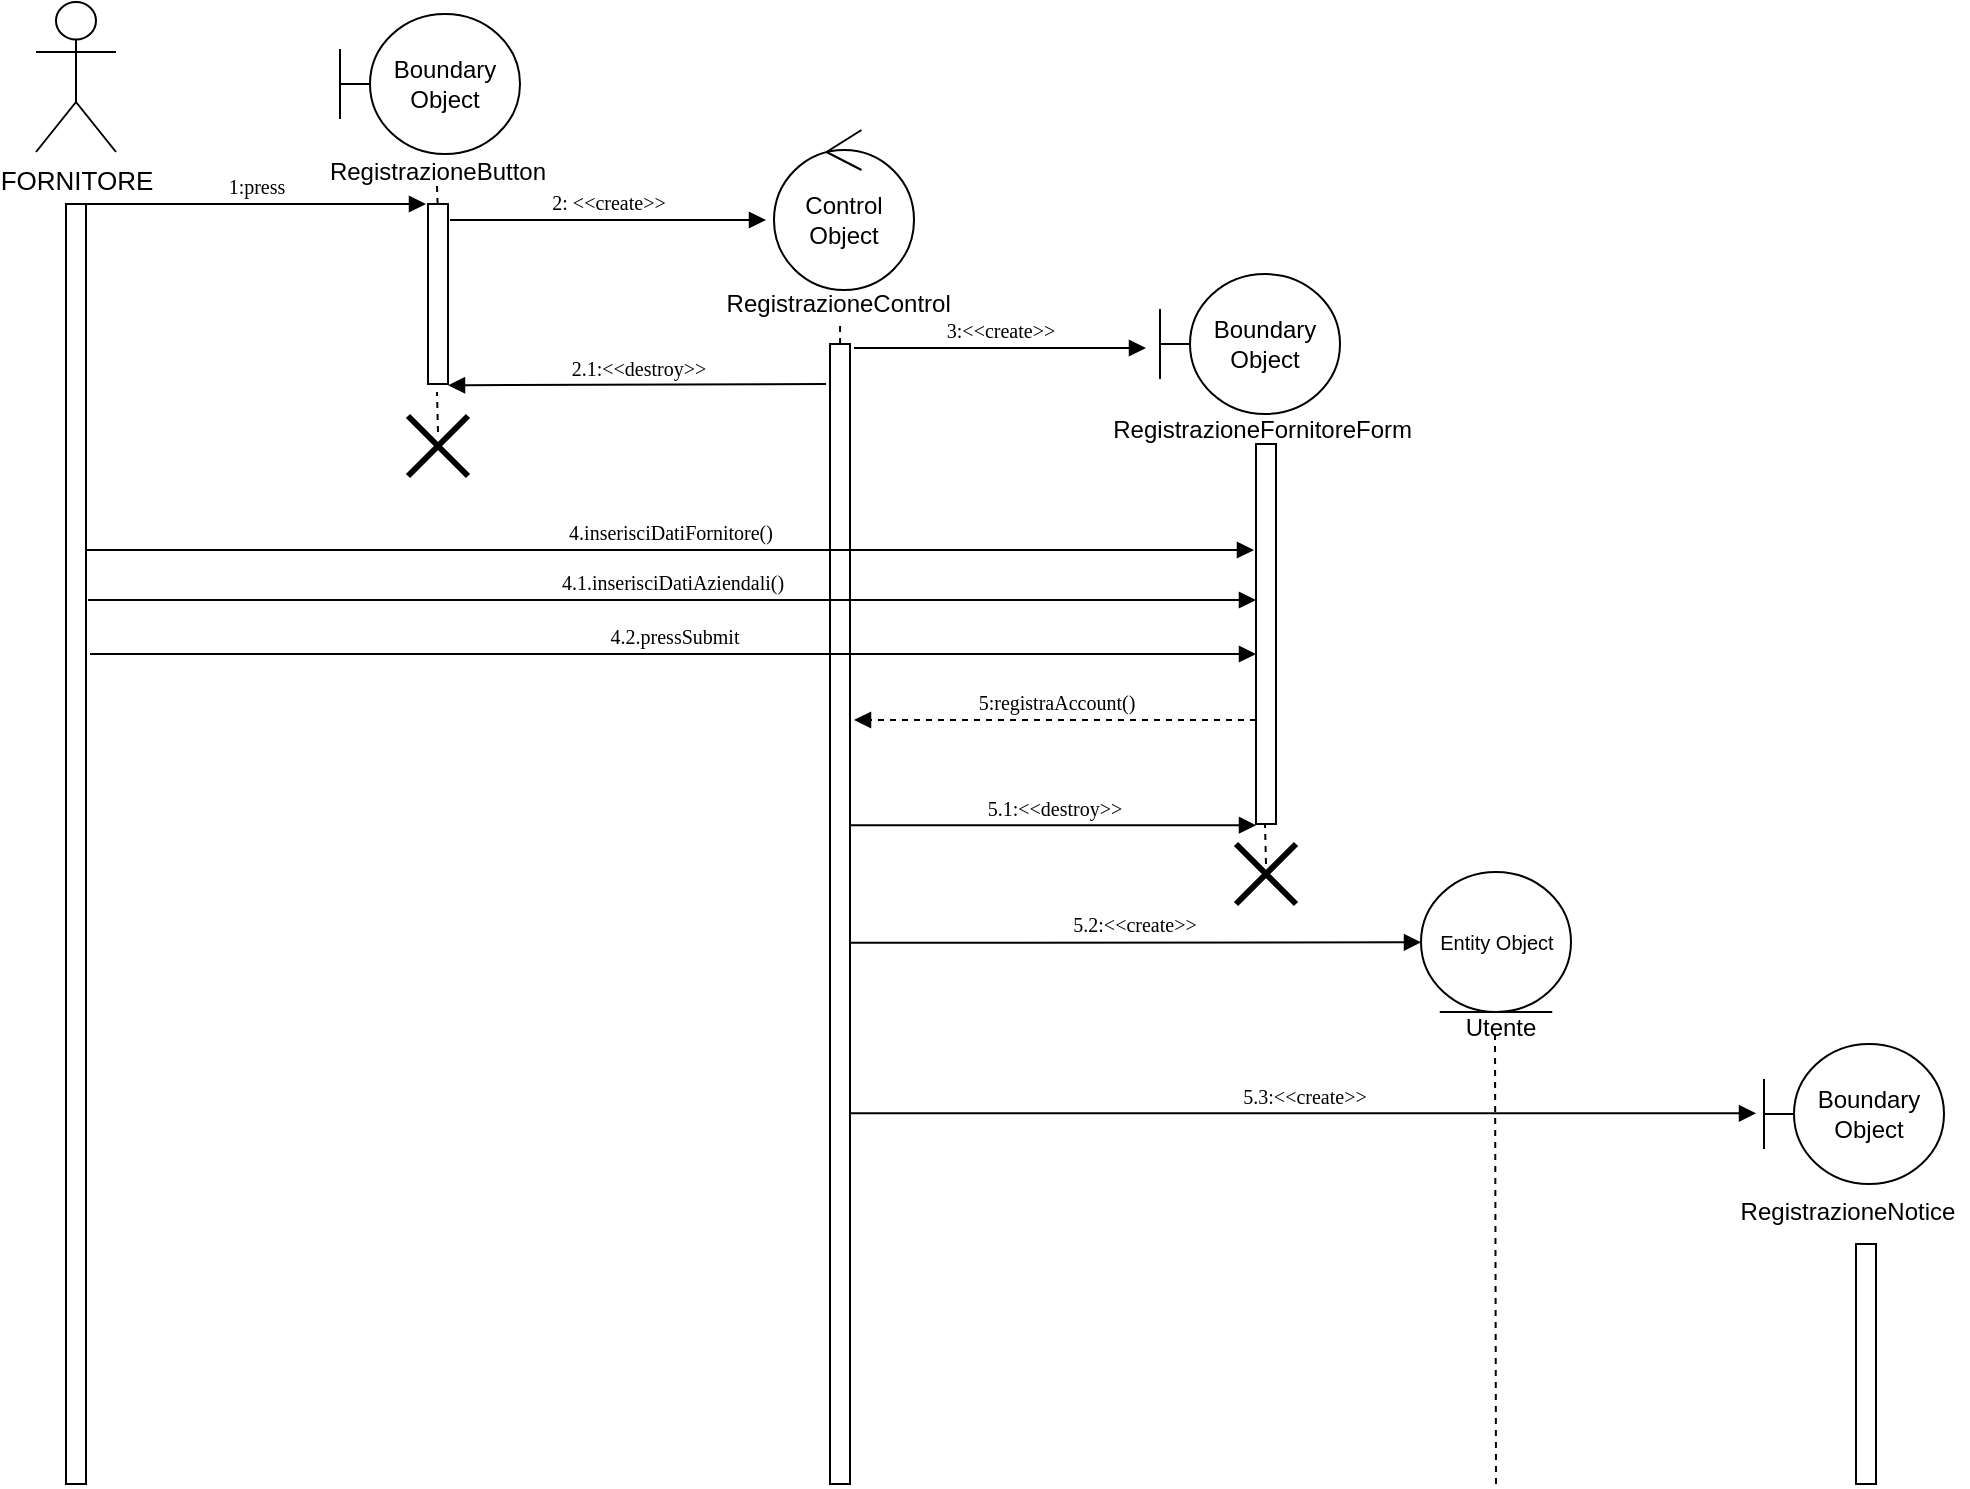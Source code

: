 <mxfile version="13.10.4" type="device"><diagram name="Page-1" id="13e1069c-82ec-6db2-03f1-153e76fe0fe0"><mxGraphModel dx="946" dy="589" grid="1" gridSize="10" guides="1" tooltips="1" connect="1" arrows="1" fold="1" page="1" pageScale="1" pageWidth="827" pageHeight="1169" background="#ffffff" math="0" shadow="0"><root><mxCell id="0"/><mxCell id="1" parent="0"/><mxCell id="7baba1c4bc27f4b0-16" value="" style="html=1;points=[];perimeter=orthogonalPerimeter;rounded=0;shadow=0;comic=0;labelBackgroundColor=none;strokeWidth=1;fontFamily=Verdana;fontSize=12;align=center;" parent="1" vertex="1"><mxGeometry x="740" y="300" width="10" height="190" as="geometry"/></mxCell><mxCell id="7baba1c4bc27f4b0-17" value="&lt;font style=&quot;font-size: 10px&quot;&gt;3:&amp;lt;&amp;lt;create&amp;gt;&amp;gt;&lt;/font&gt;" style="html=1;verticalAlign=bottom;endArrow=block;labelBackgroundColor=none;fontFamily=Verdana;fontSize=12;edgeStyle=elbowEdgeStyle;elbow=vertical;" parent="1" edge="1"><mxGeometry relative="1" as="geometry"><mxPoint x="539" y="252" as="sourcePoint"/><Array as="points"><mxPoint x="544" y="252"/></Array><mxPoint x="685" y="252" as="targetPoint"/></mxGeometry></mxCell><mxCell id="7baba1c4bc27f4b0-11" value="&lt;font style=&quot;font-size: 10px&quot;&gt;1:press&lt;/font&gt;" style="html=1;verticalAlign=bottom;endArrow=block;labelBackgroundColor=none;fontFamily=Verdana;fontSize=12;edgeStyle=elbowEdgeStyle;elbow=vertical;exitX=1;exitY=0;exitDx=0;exitDy=0;exitPerimeter=0;" parent="1" source="jc4aiM07zqN76LM2-ZPO-1" edge="1"><mxGeometry relative="1" as="geometry"><mxPoint x="184" y="180" as="sourcePoint"/><mxPoint x="325" y="180" as="targetPoint"/></mxGeometry></mxCell><mxCell id="jc4aiM07zqN76LM2-ZPO-1" value="" style="html=1;points=[];perimeter=orthogonalPerimeter;rounded=0;shadow=0;comic=0;labelBackgroundColor=none;strokeWidth=1;fontFamily=Verdana;fontSize=12;align=center;" parent="1" vertex="1"><mxGeometry x="145" y="180" width="10" height="640" as="geometry"/></mxCell><mxCell id="jc4aiM07zqN76LM2-ZPO-2" value="&lt;font style=&quot;font-size: 13px&quot;&gt;FORNITORE&lt;/font&gt;" style="shape=umlActor;verticalLabelPosition=bottom;verticalAlign=top;html=1;outlineConnect=0;" parent="1" vertex="1"><mxGeometry x="130" y="79" width="40" height="75" as="geometry"/></mxCell><mxCell id="jc4aiM07zqN76LM2-ZPO-9" value="" style="html=1;points=[];perimeter=orthogonalPerimeter;rounded=0;shadow=0;comic=0;labelBackgroundColor=none;strokeWidth=1;fontFamily=Verdana;fontSize=12;align=center;" parent="1" vertex="1"><mxGeometry x="527" y="250" width="10" height="570" as="geometry"/></mxCell><mxCell id="jc4aiM07zqN76LM2-ZPO-12" value="" style="endArrow=none;dashed=1;html=1;" parent="1" edge="1"><mxGeometry width="50" height="50" relative="1" as="geometry"><mxPoint x="331" y="294" as="sourcePoint"/><mxPoint x="330.5" y="274" as="targetPoint"/></mxGeometry></mxCell><mxCell id="jc4aiM07zqN76LM2-ZPO-13" value="Boundary Object" style="shape=umlBoundary;whiteSpace=wrap;html=1;" parent="1" vertex="1"><mxGeometry x="282" y="85" width="90" height="70" as="geometry"/></mxCell><mxCell id="jc4aiM07zqN76LM2-ZPO-16" value="RegistrazioneButton" style="text;align=center;fontStyle=0;verticalAlign=middle;spacingLeft=3;spacingRight=3;strokeColor=none;rotatable=0;points=[[0,0.5],[1,0.5]];portConstraint=eastwest;" parent="1" vertex="1"><mxGeometry x="266" y="150" width="130" height="26" as="geometry"/></mxCell><mxCell id="jc4aiM07zqN76LM2-ZPO-18" value="Control Object" style="ellipse;shape=umlControl;whiteSpace=wrap;html=1;" parent="1" vertex="1"><mxGeometry x="499" y="143" width="70" height="80" as="geometry"/></mxCell><mxCell id="jc4aiM07zqN76LM2-ZPO-19" value="&lt;font style=&quot;font-size: 10px&quot;&gt;2: &amp;lt;&amp;lt;create&amp;gt;&amp;gt;&lt;/font&gt;" style="html=1;verticalAlign=bottom;endArrow=block;labelBackgroundColor=none;fontFamily=Verdana;fontSize=12;edgeStyle=elbowEdgeStyle;elbow=vertical;" parent="1" edge="1"><mxGeometry relative="1" as="geometry"><mxPoint x="337" y="188" as="sourcePoint"/><mxPoint x="495" y="188" as="targetPoint"/></mxGeometry></mxCell><mxCell id="jc4aiM07zqN76LM2-ZPO-20" value="RegistrazioneControl " style="text;align=center;fontStyle=0;verticalAlign=middle;spacingLeft=3;spacingRight=3;strokeColor=none;rotatable=0;points=[[0,0.5],[1,0.5]];portConstraint=eastwest;" parent="1" vertex="1"><mxGeometry x="473" y="211" width="120" height="36" as="geometry"/></mxCell><mxCell id="jc4aiM07zqN76LM2-ZPO-23" value="" style="shape=umlDestroy;whiteSpace=wrap;html=1;strokeWidth=3;" parent="1" vertex="1"><mxGeometry x="316" y="286" width="30" height="30" as="geometry"/></mxCell><mxCell id="jc4aiM07zqN76LM2-ZPO-25" value="Boundary Object" style="shape=umlBoundary;whiteSpace=wrap;html=1;" parent="1" vertex="1"><mxGeometry x="692" y="215" width="90" height="70" as="geometry"/></mxCell><mxCell id="jc4aiM07zqN76LM2-ZPO-26" value="RegistrazioneFornitoreForm " style="text;align=center;fontStyle=0;verticalAlign=middle;spacingLeft=3;spacingRight=3;strokeColor=none;rotatable=0;points=[[0,0.5],[1,0.5]];portConstraint=eastwest;" parent="1" vertex="1"><mxGeometry x="685" y="274" width="120" height="36" as="geometry"/></mxCell><mxCell id="jc4aiM07zqN76LM2-ZPO-28" value="&lt;span style=&quot;font-size: 10px&quot;&gt;4.inserisciDatiFornitore()&lt;/span&gt;" style="html=1;verticalAlign=bottom;endArrow=block;labelBackgroundColor=none;fontFamily=Verdana;fontSize=12;edgeStyle=elbowEdgeStyle;elbow=vertical;" parent="1" edge="1"><mxGeometry relative="1" as="geometry"><mxPoint x="155" y="353" as="sourcePoint"/><Array as="points"><mxPoint x="168" y="353"/></Array><mxPoint x="739" y="353" as="targetPoint"/></mxGeometry></mxCell><mxCell id="jc4aiM07zqN76LM2-ZPO-29" value="&lt;span style=&quot;font-size: 10px&quot;&gt;4.2.pressSubmit&lt;/span&gt;" style="html=1;verticalAlign=bottom;endArrow=block;labelBackgroundColor=none;fontFamily=Verdana;fontSize=12;edgeStyle=elbowEdgeStyle;elbow=vertical;" parent="1" edge="1"><mxGeometry relative="1" as="geometry"><mxPoint x="157" y="405" as="sourcePoint"/><Array as="points"/><mxPoint x="740" y="405.07" as="targetPoint"/></mxGeometry></mxCell><mxCell id="jc4aiM07zqN76LM2-ZPO-42" value="" style="endArrow=none;dashed=1;html=1;" parent="1" edge="1"><mxGeometry width="50" height="50" relative="1" as="geometry"><mxPoint x="745" y="510" as="sourcePoint"/><mxPoint x="744.5" y="490" as="targetPoint"/></mxGeometry></mxCell><mxCell id="jc4aiM07zqN76LM2-ZPO-43" value="" style="shape=umlDestroy;whiteSpace=wrap;html=1;strokeWidth=3;" parent="1" vertex="1"><mxGeometry x="730" y="500" width="30" height="30" as="geometry"/></mxCell><mxCell id="jc4aiM07zqN76LM2-ZPO-45" value="Entity Object" style="ellipse;shape=umlEntity;whiteSpace=wrap;html=1;fontSize=10;" parent="1" vertex="1"><mxGeometry x="822.5" y="514" width="75" height="70" as="geometry"/></mxCell><mxCell id="jc4aiM07zqN76LM2-ZPO-46" value="Utente" style="text;align=center;fontStyle=0;verticalAlign=middle;spacingLeft=3;spacingRight=3;strokeColor=none;rotatable=0;points=[[0,0.5],[1,0.5]];portConstraint=eastwest;fontSize=12;" parent="1" vertex="1"><mxGeometry x="822.5" y="578" width="80" height="26" as="geometry"/></mxCell><mxCell id="jc4aiM07zqN76LM2-ZPO-50" value="Boundary Object" style="shape=umlBoundary;whiteSpace=wrap;html=1;fontSize=12;" parent="1" vertex="1"><mxGeometry x="994" y="600" width="90" height="70" as="geometry"/></mxCell><mxCell id="jc4aiM07zqN76LM2-ZPO-51" value="RegistrazioneNotice" style="text;align=center;fontStyle=0;verticalAlign=middle;spacingLeft=3;spacingRight=3;strokeColor=none;rotatable=0;points=[[0,0.5],[1,0.5]];portConstraint=eastwest;fontSize=12;" parent="1" vertex="1"><mxGeometry x="976" y="670" width="120" height="26" as="geometry"/></mxCell><mxCell id="jc4aiM07zqN76LM2-ZPO-52" value="" style="endArrow=none;dashed=1;html=1;fontSize=12;" parent="1" edge="1"><mxGeometry width="50" height="50" relative="1" as="geometry"><mxPoint x="860" y="820" as="sourcePoint"/><mxPoint x="859.5" y="594" as="targetPoint"/></mxGeometry></mxCell><mxCell id="jc4aiM07zqN76LM2-ZPO-53" value="" style="html=1;points=[];perimeter=orthogonalPerimeter;rounded=0;shadow=0;comic=0;labelBackgroundColor=none;strokeWidth=1;fontFamily=Verdana;fontSize=12;align=center;" parent="1" vertex="1"><mxGeometry x="1040" y="700" width="10" height="120" as="geometry"/></mxCell><mxCell id="jc4aiM07zqN76LM2-ZPO-66" value="&lt;span style=&quot;font-size: 10px&quot;&gt;5:registraAccount()&lt;/span&gt;" style="html=1;verticalAlign=bottom;endArrow=block;labelBackgroundColor=none;fontFamily=Verdana;fontSize=12;edgeStyle=elbowEdgeStyle;elbow=vertical;dashed=1;" parent="1" edge="1"><mxGeometry relative="1" as="geometry"><mxPoint x="740" y="438" as="sourcePoint"/><Array as="points"><mxPoint x="685" y="438"/><mxPoint x="645" y="438"/><mxPoint x="625" y="433"/><mxPoint x="715" y="433"/></Array><mxPoint x="539" y="438" as="targetPoint"/></mxGeometry></mxCell><mxCell id="SamqZkNg2fyeeJ8hoe6C-2" value="" style="endArrow=none;dashed=1;html=1;entryX=0.517;entryY=0.806;entryDx=0;entryDy=0;entryPerimeter=0;" parent="1" edge="1"><mxGeometry width="50" height="50" relative="1" as="geometry"><mxPoint x="532.04" y="250" as="sourcePoint"/><mxPoint x="532.04" y="240.016" as="targetPoint"/></mxGeometry></mxCell><mxCell id="SamqZkNg2fyeeJ8hoe6C-3" value="" style="endArrow=none;dashed=1;html=1;" parent="1" edge="1"><mxGeometry width="50" height="50" relative="1" as="geometry"><mxPoint x="330.481" y="171" as="sourcePoint"/><mxPoint x="331" y="185" as="targetPoint"/></mxGeometry></mxCell><mxCell id="jc4aiM07zqN76LM2-ZPO-8" value="" style="html=1;points=[];perimeter=orthogonalPerimeter;rounded=0;shadow=0;comic=0;labelBackgroundColor=none;strokeWidth=1;fontFamily=Verdana;fontSize=12;align=center;" parent="1" vertex="1"><mxGeometry x="326" y="180" width="10" height="90" as="geometry"/></mxCell><mxCell id="sHZerPyLRGbeHMQAQw-9-1" value="&lt;span style=&quot;font-size: 10px&quot;&gt;4.1.inserisciDatiAziendali()&lt;/span&gt;" style="html=1;verticalAlign=bottom;endArrow=block;labelBackgroundColor=none;fontFamily=Verdana;fontSize=12;edgeStyle=elbowEdgeStyle;elbow=vertical;" parent="1" edge="1"><mxGeometry relative="1" as="geometry"><mxPoint x="156" y="378" as="sourcePoint"/><Array as="points"><mxPoint x="169" y="378"/></Array><mxPoint x="740" y="378" as="targetPoint"/></mxGeometry></mxCell><mxCell id="LnOUq1L4DOFyArqPl6fJ-2" value="&lt;span style=&quot;font-size: 10px&quot;&gt;2.1:&amp;lt;&amp;lt;destroy&amp;gt;&amp;gt;&lt;/span&gt;" style="html=1;verticalAlign=bottom;endArrow=block;labelBackgroundColor=none;fontFamily=Verdana;fontSize=12;edgeStyle=elbowEdgeStyle;elbow=vertical;exitX=-0.2;exitY=0.035;exitDx=0;exitDy=0;exitPerimeter=0;" parent="1" source="jc4aiM07zqN76LM2-ZPO-9" edge="1"><mxGeometry relative="1" as="geometry"><mxPoint x="476" y="270" as="sourcePoint"/><Array as="points"><mxPoint x="488" y="270.66"/></Array><mxPoint x="336" y="271" as="targetPoint"/></mxGeometry></mxCell><mxCell id="LnOUq1L4DOFyArqPl6fJ-3" value="&lt;span style=&quot;font-size: 10px&quot;&gt;5.3:&amp;lt;&amp;lt;create&amp;gt;&amp;gt;&lt;/span&gt;" style="html=1;verticalAlign=bottom;endArrow=block;labelBackgroundColor=none;fontFamily=Verdana;fontSize=12;edgeStyle=elbowEdgeStyle;elbow=vertical;" parent="1" edge="1"><mxGeometry relative="1" as="geometry"><mxPoint x="537" y="634.68" as="sourcePoint"/><Array as="points"><mxPoint x="873" y="634.68"/><mxPoint x="550" y="614.68"/></Array><mxPoint x="990" y="635" as="targetPoint"/></mxGeometry></mxCell><mxCell id="LnOUq1L4DOFyArqPl6fJ-4" value="&lt;span style=&quot;font-size: 10px&quot;&gt;5.2:&amp;lt;&amp;lt;create&amp;gt;&amp;gt;&lt;/span&gt;" style="html=1;verticalAlign=bottom;endArrow=block;labelBackgroundColor=none;fontFamily=Verdana;fontSize=12;edgeStyle=elbowEdgeStyle;elbow=vertical;exitX=0.968;exitY=0.499;exitDx=0;exitDy=0;exitPerimeter=0;" parent="1" edge="1"><mxGeometry relative="1" as="geometry"><mxPoint x="536.68" y="549.4" as="sourcePoint"/><Array as="points"><mxPoint x="544.5" y="549.14"/></Array><mxPoint x="822.5" y="549.52" as="targetPoint"/></mxGeometry></mxCell><mxCell id="LnOUq1L4DOFyArqPl6fJ-5" value="&lt;span style=&quot;font-size: 10px&quot;&gt;5.1:&amp;lt;&amp;lt;destroy&amp;gt;&amp;gt;&lt;/span&gt;" style="html=1;verticalAlign=bottom;endArrow=block;labelBackgroundColor=none;fontFamily=Verdana;fontSize=12;edgeStyle=elbowEdgeStyle;elbow=vertical;exitX=1.046;exitY=0.401;exitDx=0;exitDy=0;exitPerimeter=0;" parent="1" edge="1"><mxGeometry relative="1" as="geometry"><mxPoint x="537.46" y="490.6" as="sourcePoint"/><Array as="points"><mxPoint x="467" y="490.62"/></Array><mxPoint x="740" y="491" as="targetPoint"/></mxGeometry></mxCell></root></mxGraphModel></diagram></mxfile>